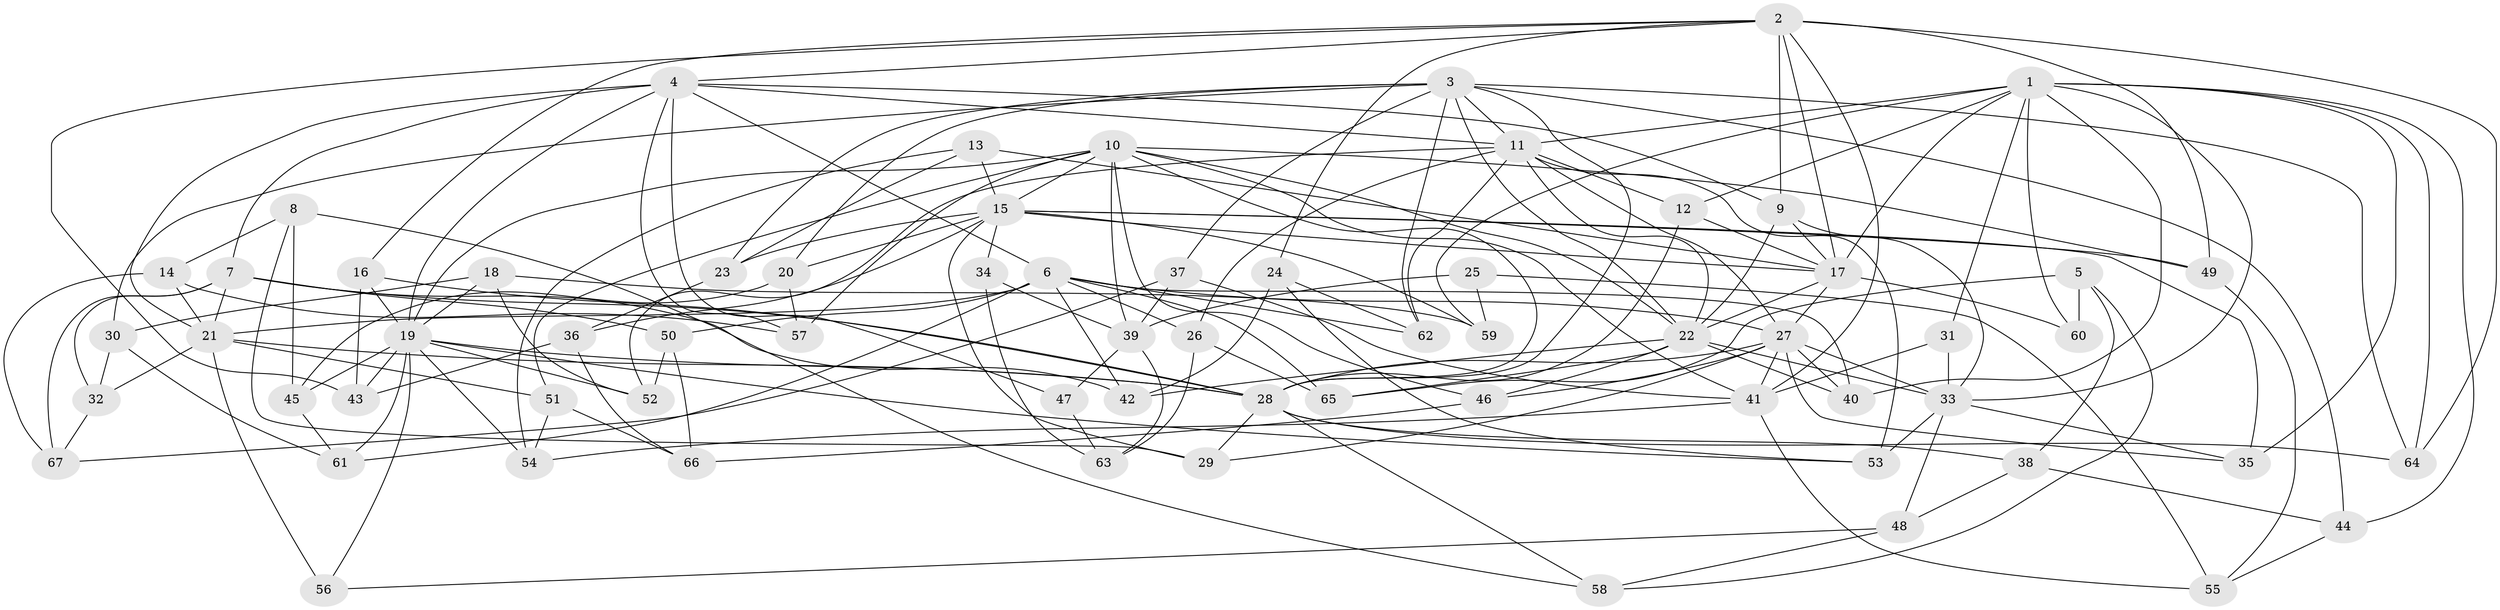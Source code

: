 // original degree distribution, {4: 1.0}
// Generated by graph-tools (version 1.1) at 2025/38/03/09/25 02:38:10]
// undirected, 67 vertices, 180 edges
graph export_dot {
graph [start="1"]
  node [color=gray90,style=filled];
  1;
  2;
  3;
  4;
  5;
  6;
  7;
  8;
  9;
  10;
  11;
  12;
  13;
  14;
  15;
  16;
  17;
  18;
  19;
  20;
  21;
  22;
  23;
  24;
  25;
  26;
  27;
  28;
  29;
  30;
  31;
  32;
  33;
  34;
  35;
  36;
  37;
  38;
  39;
  40;
  41;
  42;
  43;
  44;
  45;
  46;
  47;
  48;
  49;
  50;
  51;
  52;
  53;
  54;
  55;
  56;
  57;
  58;
  59;
  60;
  61;
  62;
  63;
  64;
  65;
  66;
  67;
  1 -- 11 [weight=1.0];
  1 -- 12 [weight=1.0];
  1 -- 17 [weight=1.0];
  1 -- 31 [weight=1.0];
  1 -- 33 [weight=1.0];
  1 -- 35 [weight=1.0];
  1 -- 40 [weight=1.0];
  1 -- 44 [weight=1.0];
  1 -- 59 [weight=1.0];
  1 -- 60 [weight=2.0];
  1 -- 64 [weight=1.0];
  2 -- 4 [weight=1.0];
  2 -- 9 [weight=2.0];
  2 -- 16 [weight=1.0];
  2 -- 17 [weight=1.0];
  2 -- 24 [weight=1.0];
  2 -- 41 [weight=3.0];
  2 -- 43 [weight=1.0];
  2 -- 49 [weight=1.0];
  2 -- 64 [weight=1.0];
  3 -- 11 [weight=1.0];
  3 -- 20 [weight=1.0];
  3 -- 22 [weight=1.0];
  3 -- 23 [weight=1.0];
  3 -- 28 [weight=1.0];
  3 -- 30 [weight=1.0];
  3 -- 37 [weight=1.0];
  3 -- 44 [weight=1.0];
  3 -- 62 [weight=1.0];
  3 -- 64 [weight=1.0];
  4 -- 6 [weight=1.0];
  4 -- 7 [weight=1.0];
  4 -- 9 [weight=1.0];
  4 -- 11 [weight=1.0];
  4 -- 19 [weight=1.0];
  4 -- 21 [weight=1.0];
  4 -- 47 [weight=2.0];
  4 -- 57 [weight=1.0];
  5 -- 38 [weight=1.0];
  5 -- 58 [weight=1.0];
  5 -- 60 [weight=1.0];
  5 -- 65 [weight=1.0];
  6 -- 21 [weight=1.0];
  6 -- 26 [weight=1.0];
  6 -- 27 [weight=3.0];
  6 -- 40 [weight=1.0];
  6 -- 42 [weight=1.0];
  6 -- 50 [weight=1.0];
  6 -- 61 [weight=1.0];
  6 -- 62 [weight=1.0];
  6 -- 65 [weight=1.0];
  7 -- 21 [weight=2.0];
  7 -- 28 [weight=1.0];
  7 -- 32 [weight=1.0];
  7 -- 42 [weight=1.0];
  7 -- 50 [weight=1.0];
  7 -- 67 [weight=1.0];
  8 -- 14 [weight=1.0];
  8 -- 29 [weight=1.0];
  8 -- 45 [weight=1.0];
  8 -- 58 [weight=1.0];
  9 -- 17 [weight=1.0];
  9 -- 22 [weight=1.0];
  9 -- 33 [weight=1.0];
  10 -- 15 [weight=1.0];
  10 -- 19 [weight=1.0];
  10 -- 22 [weight=1.0];
  10 -- 28 [weight=1.0];
  10 -- 39 [weight=2.0];
  10 -- 41 [weight=2.0];
  10 -- 46 [weight=1.0];
  10 -- 49 [weight=1.0];
  10 -- 51 [weight=1.0];
  10 -- 57 [weight=1.0];
  11 -- 12 [weight=1.0];
  11 -- 22 [weight=1.0];
  11 -- 26 [weight=1.0];
  11 -- 27 [weight=1.0];
  11 -- 52 [weight=1.0];
  11 -- 53 [weight=1.0];
  11 -- 62 [weight=1.0];
  12 -- 17 [weight=1.0];
  12 -- 28 [weight=1.0];
  13 -- 15 [weight=1.0];
  13 -- 17 [weight=1.0];
  13 -- 23 [weight=1.0];
  13 -- 54 [weight=1.0];
  14 -- 21 [weight=1.0];
  14 -- 57 [weight=1.0];
  14 -- 67 [weight=1.0];
  15 -- 17 [weight=1.0];
  15 -- 20 [weight=1.0];
  15 -- 23 [weight=1.0];
  15 -- 29 [weight=1.0];
  15 -- 34 [weight=2.0];
  15 -- 35 [weight=1.0];
  15 -- 36 [weight=1.0];
  15 -- 49 [weight=1.0];
  15 -- 59 [weight=1.0];
  16 -- 19 [weight=1.0];
  16 -- 28 [weight=1.0];
  16 -- 43 [weight=1.0];
  17 -- 22 [weight=2.0];
  17 -- 27 [weight=1.0];
  17 -- 60 [weight=1.0];
  18 -- 19 [weight=1.0];
  18 -- 30 [weight=1.0];
  18 -- 52 [weight=1.0];
  18 -- 59 [weight=1.0];
  19 -- 28 [weight=1.0];
  19 -- 43 [weight=1.0];
  19 -- 45 [weight=1.0];
  19 -- 52 [weight=1.0];
  19 -- 53 [weight=1.0];
  19 -- 54 [weight=1.0];
  19 -- 56 [weight=1.0];
  19 -- 61 [weight=1.0];
  20 -- 45 [weight=1.0];
  20 -- 57 [weight=1.0];
  21 -- 28 [weight=1.0];
  21 -- 32 [weight=1.0];
  21 -- 51 [weight=1.0];
  21 -- 56 [weight=2.0];
  22 -- 33 [weight=2.0];
  22 -- 40 [weight=1.0];
  22 -- 42 [weight=1.0];
  22 -- 46 [weight=1.0];
  22 -- 65 [weight=1.0];
  23 -- 36 [weight=1.0];
  24 -- 42 [weight=1.0];
  24 -- 53 [weight=1.0];
  24 -- 62 [weight=1.0];
  25 -- 39 [weight=2.0];
  25 -- 55 [weight=1.0];
  25 -- 59 [weight=1.0];
  26 -- 63 [weight=1.0];
  26 -- 65 [weight=1.0];
  27 -- 28 [weight=1.0];
  27 -- 29 [weight=1.0];
  27 -- 33 [weight=1.0];
  27 -- 35 [weight=1.0];
  27 -- 40 [weight=1.0];
  27 -- 41 [weight=1.0];
  27 -- 46 [weight=1.0];
  28 -- 29 [weight=1.0];
  28 -- 38 [weight=1.0];
  28 -- 58 [weight=1.0];
  28 -- 64 [weight=1.0];
  30 -- 32 [weight=1.0];
  30 -- 61 [weight=1.0];
  31 -- 33 [weight=2.0];
  31 -- 41 [weight=1.0];
  32 -- 67 [weight=1.0];
  33 -- 35 [weight=1.0];
  33 -- 48 [weight=1.0];
  33 -- 53 [weight=1.0];
  34 -- 39 [weight=1.0];
  34 -- 63 [weight=1.0];
  36 -- 43 [weight=1.0];
  36 -- 66 [weight=1.0];
  37 -- 39 [weight=1.0];
  37 -- 41 [weight=1.0];
  37 -- 67 [weight=1.0];
  38 -- 44 [weight=1.0];
  38 -- 48 [weight=1.0];
  39 -- 47 [weight=1.0];
  39 -- 63 [weight=1.0];
  41 -- 54 [weight=1.0];
  41 -- 55 [weight=1.0];
  44 -- 55 [weight=1.0];
  45 -- 61 [weight=1.0];
  46 -- 66 [weight=1.0];
  47 -- 63 [weight=1.0];
  48 -- 56 [weight=1.0];
  48 -- 58 [weight=1.0];
  49 -- 55 [weight=1.0];
  50 -- 52 [weight=1.0];
  50 -- 66 [weight=1.0];
  51 -- 54 [weight=1.0];
  51 -- 66 [weight=1.0];
}
